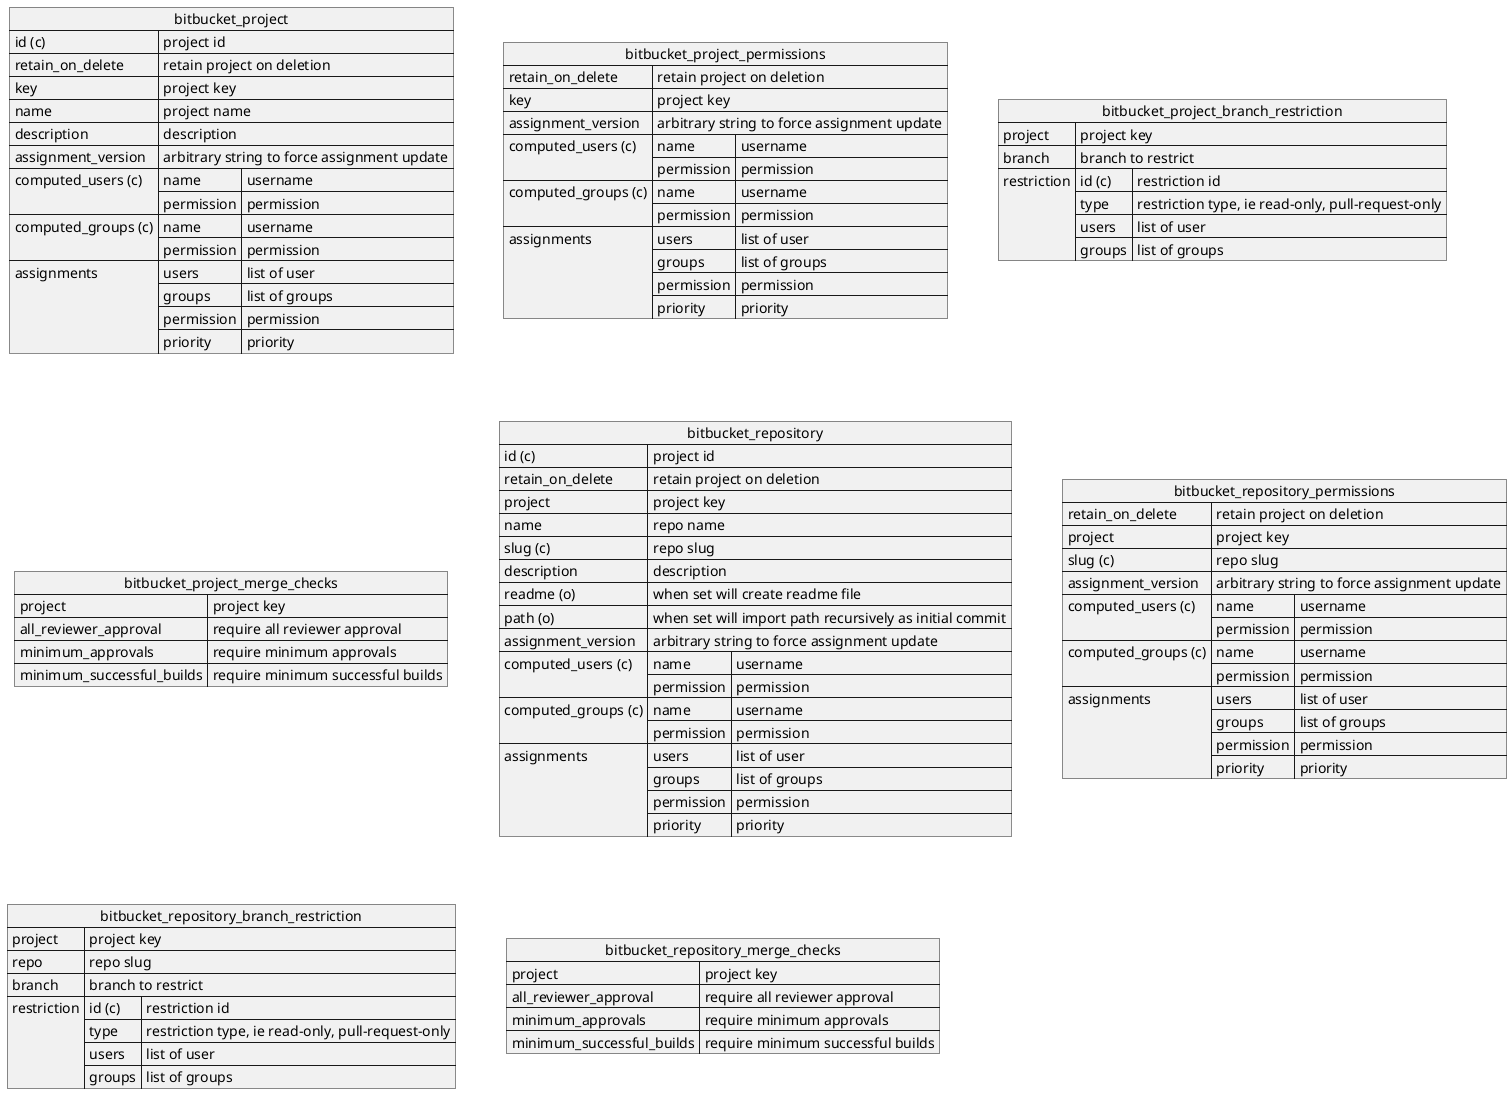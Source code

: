 @startuml

json bitbucket_project {
    "id (c)": "project id",
    "retain_on_delete": "retain project on deletion",
    "key": "project key",
    "name": "project name",
    "description": "description",
    "assignment_version": "arbitrary string to force assignment update",
    "computed_users (c)": [
        {
        "name":"username",
        "permission": "permission"
        }
    ],
    "computed_groups (c)": [
        {
        "name":"username",
        "permission": "permission"
        }
    ],
    "assignments": [
        {
        "users": "list of user",
        "groups": "list of groups",
        "permission": "permission",
        "priority": "priority"
        }
    ]
}

json bitbucket_project_permissions {
    "retain_on_delete": "retain project on deletion",
    "key": "project key",
    "assignment_version": "arbitrary string to force assignment update",
    "computed_users (c)": [
        {
        "name":"username",
        "permission": "permission"
        }
    ],
    "computed_groups (c)": [
        {
        "name":"username",
        "permission": "permission"
        }
    ],
    "assignments": [
        {
        "users": "list of user",
        "groups": "list of groups",
        "permission": "permission",
        "priority": "priority"
        }
    ]
}

json bitbucket_project_branch_restriction {
    "project": "project key",
    "branch": "branch to restrict",
    "restriction": {
    "id (c)": "restriction id",
        "type": "restriction type, ie read-only, pull-request-only",
        "users": "list of user",
        "groups": "list of groups"
    }
}

json bitbucket_project_merge_checks {
    "project": "project key",
    "all_reviewer_approval": "require all reviewer approval",
    "minimum_approvals": "require minimum approvals",
    "minimum_successful_builds": "require minimum successful builds"
}

json bitbucket_repository {
    "id (c)": "project id",
    "retain_on_delete": "retain project on deletion",
    "project": "project key",
    "name": "repo name",
    "slug (c)": "repo slug",
    "description": "description",
    "readme (o)": "when set will create readme file",
    "path (o)": "when set will import path recursively as initial commit",
    "assignment_version": "arbitrary string to force assignment update",
    "computed_users (c)": [
        {
        "name":"username",
        "permission": "permission"
        }
    ],
    "computed_groups (c)": [
        {
        "name":"username",
        "permission": "permission"
        }
    ],
    "assignments": [
        {
        "users": "list of user",
        "groups": "list of groups",
        "permission": "permission",
        "priority": "priority"
        }
    ]
}


json bitbucket_repository_permissions {
    "retain_on_delete": "retain project on deletion",
    "project": "project key",
    "slug (c)": "repo slug",
    "assignment_version": "arbitrary string to force assignment update",
    "computed_users (c)": [
        {
        "name":"username",
        "permission": "permission"
        }
    ],
    "computed_groups (c)": [
        {
        "name":"username",
        "permission": "permission"
        }
    ],
    "assignments": [
        {
        "users": "list of user",
        "groups": "list of groups",
        "permission": "permission",
        "priority": "priority"
        }
    ]
}


json bitbucket_repository_branch_restriction {
    "project": "project key",
    "repo": "repo slug",
    "branch": "branch to restrict",
    "restriction": {
    "id (c)": "restriction id",
        "type": "restriction type, ie read-only, pull-request-only",
        "users": "list of user",
        "groups": "list of groups"
    }
}

json bitbucket_repository_merge_checks {
    "project": "project key",
    "all_reviewer_approval": "require all reviewer approval",
    "minimum_approvals": "require minimum approvals",
    "minimum_successful_builds": "require minimum successful builds"
}

@enduml